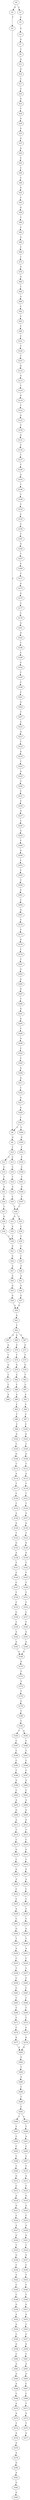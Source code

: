 strict digraph  {
	S0 -> S1 [ label = C ];
	S0 -> S2 [ label = G ];
	S1 -> S3 [ label = C ];
	S2 -> S4 [ label = T ];
	S3 -> S5 [ label = A ];
	S4 -> S6 [ label = C ];
	S5 -> S7 [ label = G ];
	S6 -> S8 [ label = G ];
	S7 -> S9 [ label = T ];
	S8 -> S10 [ label = T ];
	S9 -> S11 [ label = A ];
	S10 -> S12 [ label = T ];
	S10 -> S13 [ label = C ];
	S11 -> S14 [ label = G ];
	S12 -> S15 [ label = C ];
	S13 -> S16 [ label = C ];
	S14 -> S17 [ label = T ];
	S15 -> S18 [ label = T ];
	S16 -> S19 [ label = T ];
	S17 -> S20 [ label = C ];
	S18 -> S21 [ label = A ];
	S19 -> S22 [ label = A ];
	S20 -> S23 [ label = G ];
	S21 -> S24 [ label = C ];
	S22 -> S25 [ label = C ];
	S23 -> S26 [ label = T ];
	S24 -> S27 [ label = T ];
	S25 -> S28 [ label = T ];
	S26 -> S29 [ label = A ];
	S27 -> S30 [ label = G ];
	S28 -> S31 [ label = G ];
	S28 -> S32 [ label = C ];
	S29 -> S33 [ label = A ];
	S30 -> S34 [ label = A ];
	S31 -> S35 [ label = A ];
	S32 -> S36 [ label = C ];
	S33 -> S37 [ label = A ];
	S34 -> S38 [ label = T ];
	S35 -> S38 [ label = T ];
	S36 -> S39 [ label = T ];
	S37 -> S40 [ label = A ];
	S38 -> S41 [ label = C ];
	S39 -> S42 [ label = C ];
	S40 -> S43 [ label = C ];
	S41 -> S44 [ label = C ];
	S42 -> S45 [ label = C ];
	S43 -> S46 [ label = C ];
	S44 -> S47 [ label = A ];
	S45 -> S48 [ label = A ];
	S46 -> S49 [ label = C ];
	S47 -> S50 [ label = A ];
	S48 -> S51 [ label = A ];
	S49 -> S52 [ label = G ];
	S50 -> S53 [ label = G ];
	S51 -> S54 [ label = G ];
	S52 -> S55 [ label = T ];
	S53 -> S56 [ label = G ];
	S54 -> S57 [ label = G ];
	S55 -> S58 [ label = G ];
	S56 -> S59 [ label = G ];
	S57 -> S59 [ label = G ];
	S58 -> S60 [ label = T ];
	S59 -> S61 [ label = G ];
	S60 -> S62 [ label = C ];
	S61 -> S63 [ label = T ];
	S62 -> S64 [ label = A ];
	S63 -> S65 [ label = A ];
	S63 -> S66 [ label = G ];
	S63 -> S67 [ label = C ];
	S64 -> S68 [ label = C ];
	S65 -> S69 [ label = G ];
	S66 -> S70 [ label = G ];
	S67 -> S71 [ label = G ];
	S68 -> S72 [ label = T ];
	S69 -> S73 [ label = T ];
	S70 -> S74 [ label = T ];
	S71 -> S75 [ label = T ];
	S72 -> S76 [ label = G ];
	S73 -> S77 [ label = G ];
	S74 -> S78 [ label = G ];
	S75 -> S79 [ label = G ];
	S76 -> S80 [ label = G ];
	S77 -> S81 [ label = C ];
	S78 -> S82 [ label = A ];
	S79 -> S83 [ label = T ];
	S80 -> S84 [ label = T ];
	S81 -> S85 [ label = C ];
	S82 -> S86 [ label = C ];
	S83 -> S87 [ label = C ];
	S84 -> S88 [ label = A ];
	S85 -> S89 [ label = A ];
	S86 -> S90 [ label = A ];
	S87 -> S91 [ label = A ];
	S88 -> S92 [ label = C ];
	S90 -> S93 [ label = C ];
	S91 -> S94 [ label = C ];
	S92 -> S95 [ label = C ];
	S93 -> S96 [ label = T ];
	S94 -> S97 [ label = T ];
	S95 -> S98 [ label = T ];
	S96 -> S99 [ label = C ];
	S97 -> S100 [ label = C ];
	S98 -> S101 [ label = C ];
	S99 -> S102 [ label = A ];
	S100 -> S103 [ label = G ];
	S101 -> S104 [ label = T ];
	S102 -> S105 [ label = T ];
	S103 -> S106 [ label = T ];
	S104 -> S107 [ label = T ];
	S105 -> S108 [ label = G ];
	S106 -> S109 [ label = G ];
	S107 -> S110 [ label = G ];
	S108 -> S111 [ label = T ];
	S109 -> S112 [ label = T ];
	S110 -> S113 [ label = G ];
	S111 -> S114 [ label = A ];
	S112 -> S115 [ label = A ];
	S113 -> S116 [ label = T ];
	S114 -> S117 [ label = T ];
	S115 -> S118 [ label = T ];
	S116 -> S119 [ label = G ];
	S117 -> S120 [ label = C ];
	S118 -> S121 [ label = T ];
	S119 -> S122 [ label = T ];
	S120 -> S123 [ label = T ];
	S121 -> S124 [ label = T ];
	S122 -> S125 [ label = A ];
	S123 -> S126 [ label = A ];
	S124 -> S127 [ label = G ];
	S125 -> S128 [ label = T ];
	S126 -> S129 [ label = G ];
	S127 -> S130 [ label = G ];
	S128 -> S131 [ label = A ];
	S129 -> S132 [ label = T ];
	S130 -> S133 [ label = T ];
	S131 -> S134 [ label = T ];
	S132 -> S135 [ label = G ];
	S133 -> S136 [ label = G ];
	S134 -> S137 [ label = T ];
	S135 -> S138 [ label = A ];
	S136 -> S139 [ label = G ];
	S137 -> S140 [ label = T ];
	S138 -> S141 [ label = T ];
	S139 -> S142 [ label = T ];
	S140 -> S143 [ label = A ];
	S141 -> S144 [ label = T ];
	S142 -> S145 [ label = C ];
	S143 -> S146 [ label = T ];
	S144 -> S147 [ label = C ];
	S145 -> S148 [ label = C ];
	S146 -> S149 [ label = T ];
	S147 -> S150 [ label = T ];
	S148 -> S151 [ label = T ];
	S149 -> S152 [ label = T ];
	S150 -> S153 [ label = T ];
	S151 -> S154 [ label = T ];
	S152 -> S155 [ label = C ];
	S153 -> S156 [ label = C ];
	S154 -> S157 [ label = C ];
	S155 -> S158 [ label = C ];
	S156 -> S159 [ label = T ];
	S157 -> S160 [ label = T ];
	S158 -> S161 [ label = T ];
	S159 -> S162 [ label = A ];
	S160 -> S163 [ label = A ];
	S161 -> S164 [ label = G ];
	S162 -> S165 [ label = A ];
	S163 -> S166 [ label = A ];
	S164 -> S167 [ label = T ];
	S165 -> S168 [ label = G ];
	S166 -> S168 [ label = G ];
	S167 -> S169 [ label = C ];
	S168 -> S170 [ label = G ];
	S169 -> S171 [ label = T ];
	S170 -> S172 [ label = T ];
	S171 -> S173 [ label = A ];
	S172 -> S174 [ label = T ];
	S173 -> S175 [ label = A ];
	S174 -> S176 [ label = T ];
	S175 -> S177 [ label = C ];
	S176 -> S178 [ label = C ];
	S177 -> S179 [ label = C ];
	S178 -> S180 [ label = T ];
	S179 -> S181 [ label = A ];
	S180 -> S182 [ label = C ];
	S181 -> S183 [ label = G ];
	S182 -> S184 [ label = C ];
	S182 -> S185 [ label = A ];
	S183 -> S186 [ label = T ];
	S184 -> S187 [ label = C ];
	S185 -> S188 [ label = C ];
	S186 -> S189 [ label = C ];
	S187 -> S190 [ label = C ];
	S188 -> S191 [ label = C ];
	S189 -> S192 [ label = C ];
	S190 -> S193 [ label = C ];
	S191 -> S194 [ label = C ];
	S192 -> S195 [ label = T ];
	S193 -> S196 [ label = T ];
	S194 -> S197 [ label = C ];
	S195 -> S198 [ label = T ];
	S196 -> S199 [ label = A ];
	S197 -> S200 [ label = G ];
	S198 -> S201 [ label = C ];
	S199 -> S202 [ label = C ];
	S200 -> S203 [ label = C ];
	S201 -> S204 [ label = A ];
	S202 -> S205 [ label = A ];
	S203 -> S206 [ label = A ];
	S204 -> S207 [ label = T ];
	S205 -> S208 [ label = G ];
	S206 -> S209 [ label = G ];
	S207 -> S210 [ label = C ];
	S208 -> S211 [ label = A ];
	S209 -> S212 [ label = G ];
	S210 -> S213 [ label = A ];
	S211 -> S214 [ label = T ];
	S212 -> S215 [ label = T ];
	S213 -> S216 [ label = T ];
	S214 -> S217 [ label = C ];
	S215 -> S218 [ label = C ];
	S216 -> S219 [ label = G ];
	S217 -> S220 [ label = G ];
	S218 -> S221 [ label = G ];
	S219 -> S222 [ label = T ];
	S220 -> S223 [ label = T ];
	S221 -> S224 [ label = C ];
	S222 -> S225 [ label = A ];
	S223 -> S226 [ label = G ];
	S224 -> S227 [ label = G ];
	S225 -> S228 [ label = C ];
	S226 -> S229 [ label = A ];
	S227 -> S230 [ label = A ];
	S228 -> S231 [ label = C ];
	S229 -> S232 [ label = C ];
	S230 -> S233 [ label = C ];
	S231 -> S234 [ label = C ];
	S232 -> S235 [ label = C ];
	S233 -> S236 [ label = C ];
	S234 -> S237 [ label = G ];
	S235 -> S238 [ label = A ];
	S236 -> S239 [ label = C ];
	S237 -> S240 [ label = C ];
	S238 -> S241 [ label = C ];
	S239 -> S242 [ label = C ];
	S240 -> S243 [ label = A ];
	S241 -> S244 [ label = G ];
	S242 -> S245 [ label = G ];
	S243 -> S246 [ label = C ];
	S244 -> S247 [ label = T ];
	S245 -> S248 [ label = T ];
	S246 -> S249 [ label = A ];
	S247 -> S250 [ label = A ];
	S248 -> S251 [ label = A ];
	S249 -> S252 [ label = C ];
	S250 -> S253 [ label = C ];
	S251 -> S254 [ label = C ];
	S252 -> S255 [ label = C ];
	S253 -> S256 [ label = T ];
	S254 -> S257 [ label = C ];
	S255 -> S258 [ label = T ];
	S256 -> S259 [ label = C ];
	S257 -> S260 [ label = C ];
	S258 -> S261 [ label = C ];
	S259 -> S262 [ label = C ];
	S260 -> S263 [ label = C ];
	S261 -> S264 [ label = C ];
	S262 -> S265 [ label = T ];
	S263 -> S266 [ label = T ];
	S264 -> S267 [ label = A ];
	S265 -> S268 [ label = T ];
	S266 -> S269 [ label = T ];
	S267 -> S270 [ label = C ];
	S268 -> S271 [ label = C ];
	S269 -> S272 [ label = C ];
	S270 -> S273 [ label = C ];
	S271 -> S274 [ label = C ];
	S272 -> S275 [ label = C ];
	S273 -> S276 [ label = G ];
	S274 -> S277 [ label = G ];
	S275 -> S278 [ label = G ];
	S276 -> S279 [ label = T ];
	S277 -> S280 [ label = G ];
	S278 -> S280 [ label = G ];
	S279 -> S281 [ label = T ];
	S280 -> S282 [ label = G ];
	S281 -> S283 [ label = A ];
	S282 -> S284 [ label = T ];
	S283 -> S285 [ label = A ];
	S284 -> S286 [ label = A ];
	S285 -> S287 [ label = G ];
	S286 -> S288 [ label = C ];
	S287 -> S289 [ label = T ];
	S288 -> S290 [ label = T ];
	S289 -> S291 [ label = G ];
	S290 -> S292 [ label = C ];
	S291 -> S293 [ label = G ];
	S292 -> S294 [ label = C ];
	S292 -> S295 [ label = T ];
	S293 -> S296 [ label = T ];
	S294 -> S297 [ label = T ];
	S295 -> S298 [ label = T ];
	S296 -> S299 [ label = A ];
	S297 -> S300 [ label = C ];
	S298 -> S301 [ label = A ];
	S299 -> S302 [ label = C ];
	S300 -> S303 [ label = C ];
	S301 -> S304 [ label = C ];
	S302 -> S305 [ label = T ];
	S303 -> S306 [ label = T ];
	S304 -> S307 [ label = T ];
	S305 -> S308 [ label = A ];
	S306 -> S309 [ label = T ];
	S307 -> S310 [ label = T ];
	S308 -> S311 [ label = G ];
	S309 -> S312 [ label = G ];
	S310 -> S313 [ label = A ];
	S311 -> S314 [ label = T ];
	S312 -> S315 [ label = C ];
	S313 -> S316 [ label = C ];
	S314 -> S317 [ label = G ];
	S315 -> S318 [ label = A ];
	S316 -> S319 [ label = G ];
	S317 -> S320 [ label = G ];
	S318 -> S321 [ label = A ];
	S319 -> S322 [ label = A ];
	S320 -> S323 [ label = T ];
	S321 -> S324 [ label = C ];
	S322 -> S325 [ label = C ];
	S323 -> S326 [ label = T ];
	S323 -> S6 [ label = C ];
	S324 -> S327 [ label = A ];
	S325 -> S328 [ label = A ];
	S326 -> S329 [ label = G ];
	S327 -> S330 [ label = G ];
	S328 -> S331 [ label = G ];
	S329 -> S332 [ label = T ];
	S330 -> S333 [ label = T ];
	S331 -> S334 [ label = T ];
	S332 -> S335 [ label = C ];
	S333 -> S336 [ label = G ];
	S334 -> S337 [ label = G ];
	S335 -> S338 [ label = C ];
	S336 -> S339 [ label = C ];
	S337 -> S340 [ label = C ];
	S338 -> S341 [ label = T ];
	S339 -> S342 [ label = A ];
	S340 -> S343 [ label = T ];
	S341 -> S344 [ label = A ];
	S342 -> S345 [ label = C ];
	S343 -> S346 [ label = C ];
	S344 -> S347 [ label = C ];
	S345 -> S348 [ label = C ];
	S346 -> S349 [ label = C ];
	S347 -> S28 [ label = T ];
	S348 -> S350 [ label = G ];
	S349 -> S351 [ label = G ];
	S350 -> S352 [ label = A ];
	S351 -> S353 [ label = A ];
	S352 -> S354 [ label = A ];
	S353 -> S355 [ label = C ];
	S354 -> S356 [ label = C ];
	S355 -> S357 [ label = C ];
	S356 -> S358 [ label = G ];
	S357 -> S359 [ label = G ];
	S358 -> S360 [ label = C ];
	S359 -> S361 [ label = C ];
	S360 -> S362 [ label = A ];
	S361 -> S363 [ label = A ];
	S362 -> S364 [ label = A ];
	S363 -> S365 [ label = A ];
	S364 -> S366 [ label = A ];
	S365 -> S367 [ label = C ];
	S366 -> S368 [ label = C ];
	S367 -> S369 [ label = C ];
	S368 -> S370 [ label = A ];
	S369 -> S371 [ label = T ];
	S370 -> S372 [ label = G ];
	S371 -> S373 [ label = G ];
	S372 -> S374 [ label = T ];
	S373 -> S375 [ label = T ];
	S374 -> S376 [ label = A ];
	S375 -> S377 [ label = A ];
	S376 -> S378 [ label = A ];
	S378 -> S379 [ label = A ];
	S379 -> S380 [ label = G ];
	S380 -> S381 [ label = A ];
	S381 -> S382 [ label = G ];
	S382 -> S383 [ label = G ];
}

